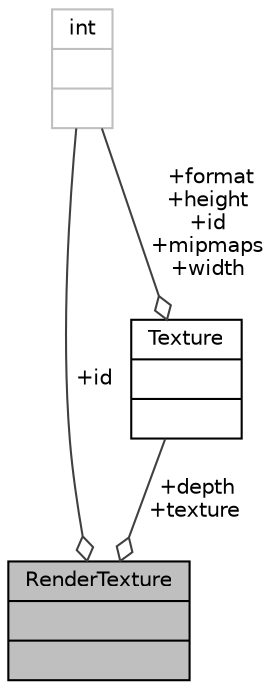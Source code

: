 digraph "RenderTexture"
{
 // LATEX_PDF_SIZE
  edge [fontname="Helvetica",fontsize="10",labelfontname="Helvetica",labelfontsize="10"];
  node [fontname="Helvetica",fontsize="10",shape=record];
  Node1 [label="{RenderTexture\n||}",height=0.2,width=0.4,color="black", fillcolor="grey75", style="filled", fontcolor="black",tooltip=" "];
  Node2 -> Node1 [color="grey25",fontsize="10",style="solid",label=" +depth\n+texture" ,arrowhead="odiamond",fontname="Helvetica"];
  Node2 [label="{Texture\n||}",height=0.2,width=0.4,color="black", fillcolor="white", style="filled",URL="$structTexture.html",tooltip=" "];
  Node3 -> Node2 [color="grey25",fontsize="10",style="solid",label=" +format\n+height\n+id\n+mipmaps\n+width" ,arrowhead="odiamond",fontname="Helvetica"];
  Node3 [label="{int\n||}",height=0.2,width=0.4,color="grey75", fillcolor="white", style="filled",tooltip=" "];
  Node3 -> Node1 [color="grey25",fontsize="10",style="solid",label=" +id" ,arrowhead="odiamond",fontname="Helvetica"];
}
